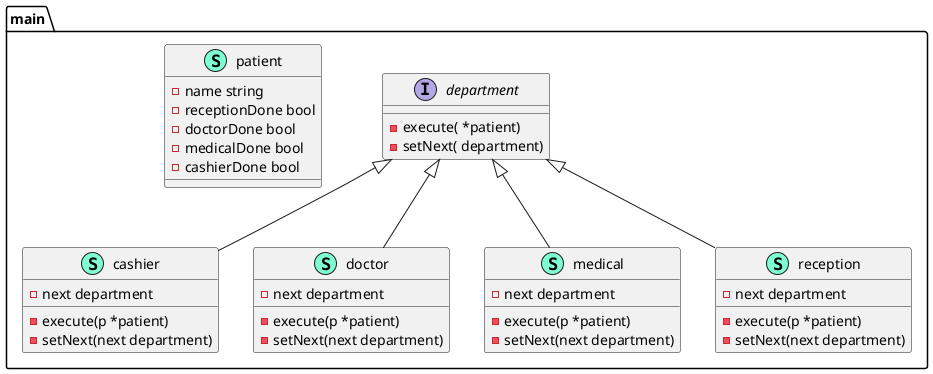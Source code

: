 @startuml
namespace main {
    class cashier << (S,Aquamarine) >> {
        - next department

        - execute(p *patient) 
        - setNext(next department) 

    }
    interface department  {
        - execute( *patient) 
        - setNext( department) 

    }
    class doctor << (S,Aquamarine) >> {
        - next department

        - execute(p *patient) 
        - setNext(next department) 

    }
    class medical << (S,Aquamarine) >> {
        - next department

        - execute(p *patient) 
        - setNext(next department) 

    }
    class patient << (S,Aquamarine) >> {
        - name string
        - receptionDone bool
        - doctorDone bool
        - medicalDone bool
        - cashierDone bool

    }
    class reception << (S,Aquamarine) >> {
        - next department

        - execute(p *patient) 
        - setNext(next department) 

    }
}

"main.department" <|-- "main.cashier"
"main.department" <|-- "main.doctor"
"main.department" <|-- "main.medical"
"main.department" <|-- "main.reception"

@enduml

